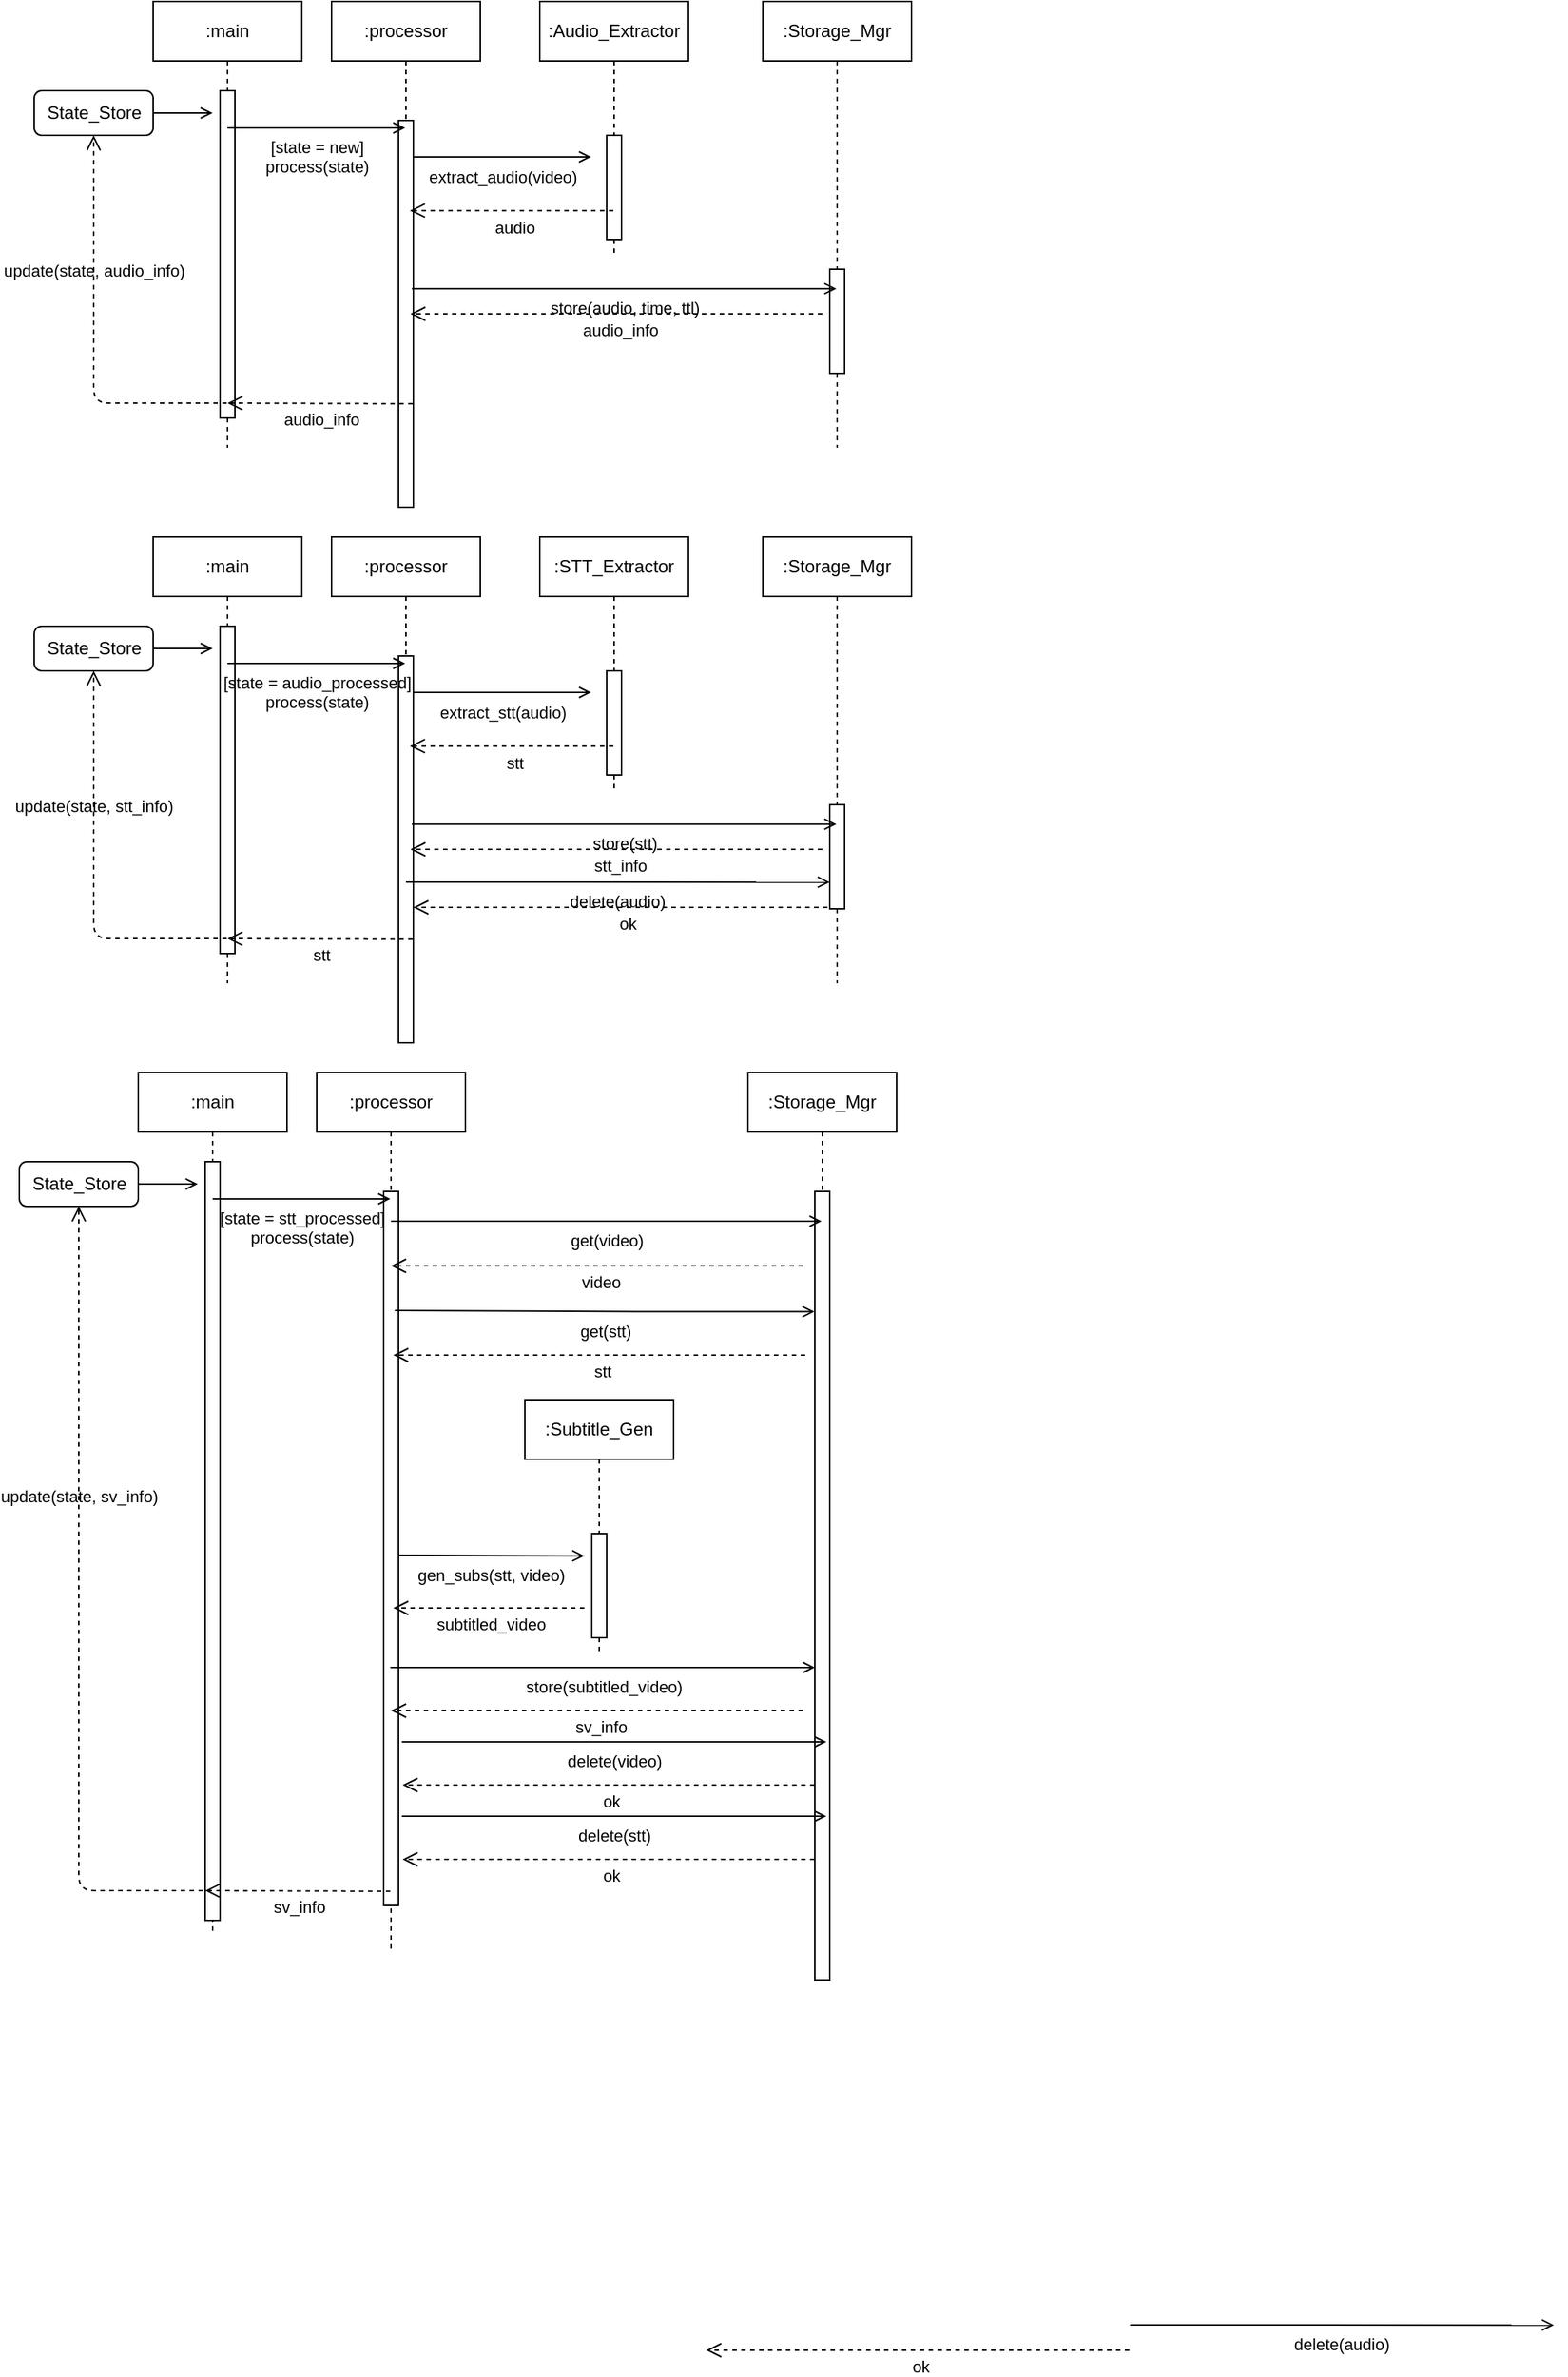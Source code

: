 <mxfile>
    <diagram id="cue2h5ZaTr38KypMYBVl" name="Page-1">
        <mxGraphModel dx="1566" dy="655" grid="1" gridSize="10" guides="1" tooltips="1" connect="1" arrows="1" fold="1" page="1" pageScale="1" pageWidth="827" pageHeight="1169" math="0" shadow="0">
            <root>
                <mxCell id="0"/>
                <mxCell id="1" parent="0"/>
                <mxCell id="14" value="State_Store" style="html=1;rounded=1;absoluteArcSize=1;arcSize=10;" vertex="1" parent="1">
                    <mxGeometry x="20" y="80" width="80" height="30" as="geometry"/>
                </mxCell>
                <mxCell id="15" value="" style="endArrow=open;html=1;rounded=0;align=center;verticalAlign=top;endFill=0;labelBackgroundColor=none;endSize=6;" edge="1" source="14" parent="1">
                    <mxGeometry relative="1" as="geometry">
                        <mxPoint x="140" y="95" as="targetPoint"/>
                    </mxGeometry>
                </mxCell>
                <mxCell id="19" value=":main" style="shape=umlLifeline;perimeter=lifelinePerimeter;whiteSpace=wrap;html=1;container=1;collapsible=0;recursiveResize=0;outlineConnect=0;" vertex="1" parent="1">
                    <mxGeometry x="100" y="20" width="100" height="300" as="geometry"/>
                </mxCell>
                <mxCell id="20" value="" style="html=1;points=[];perimeter=orthogonalPerimeter;" vertex="1" parent="19">
                    <mxGeometry x="45" y="60" width="10" height="220" as="geometry"/>
                </mxCell>
                <mxCell id="21" value=":processor" style="shape=umlLifeline;perimeter=lifelinePerimeter;whiteSpace=wrap;html=1;container=1;collapsible=0;recursiveResize=0;outlineConnect=0;" vertex="1" parent="1">
                    <mxGeometry x="220" y="20" width="100" height="340" as="geometry"/>
                </mxCell>
                <mxCell id="22" value="" style="html=1;points=[];perimeter=orthogonalPerimeter;" vertex="1" parent="21">
                    <mxGeometry x="45" y="80" width="10" height="260" as="geometry"/>
                </mxCell>
                <mxCell id="23" value=":Audio_Extractor" style="shape=umlLifeline;perimeter=lifelinePerimeter;whiteSpace=wrap;html=1;container=1;collapsible=0;recursiveResize=0;outlineConnect=0;" vertex="1" parent="1">
                    <mxGeometry x="360" y="20" width="100" height="170" as="geometry"/>
                </mxCell>
                <mxCell id="24" value="" style="html=1;points=[];perimeter=orthogonalPerimeter;" vertex="1" parent="23">
                    <mxGeometry x="45" y="90" width="10" height="70" as="geometry"/>
                </mxCell>
                <mxCell id="30" value="extract_audio(video)" style="endArrow=open;html=1;rounded=0;align=center;verticalAlign=top;endFill=0;labelBackgroundColor=none;endSize=6;" edge="1" parent="23">
                    <mxGeometry relative="1" as="geometry">
                        <mxPoint x="34.5" y="104.5" as="targetPoint"/>
                        <mxPoint x="-85" y="104.5" as="sourcePoint"/>
                    </mxGeometry>
                </mxCell>
                <mxCell id="25" value="[state = new]&lt;br&gt;process(state)" style="endArrow=open;html=1;rounded=0;align=center;verticalAlign=top;endFill=0;labelBackgroundColor=none;endSize=6;" edge="1" parent="1">
                    <mxGeometry relative="1" as="geometry">
                        <mxPoint x="269.5" y="105" as="targetPoint"/>
                        <mxPoint x="150" y="105" as="sourcePoint"/>
                    </mxGeometry>
                </mxCell>
                <mxCell id="28" value=":Storage_Mgr" style="shape=umlLifeline;perimeter=lifelinePerimeter;whiteSpace=wrap;html=1;container=1;collapsible=0;recursiveResize=0;outlineConnect=0;" vertex="1" parent="1">
                    <mxGeometry x="510" y="20" width="100" height="300" as="geometry"/>
                </mxCell>
                <mxCell id="29" value="" style="html=1;points=[];perimeter=orthogonalPerimeter;" vertex="1" parent="28">
                    <mxGeometry x="45" y="180" width="10" height="70" as="geometry"/>
                </mxCell>
                <mxCell id="33" value="store(audio, time, ttl)" style="endArrow=open;html=1;rounded=0;align=center;verticalAlign=top;endFill=0;labelBackgroundColor=none;endSize=6;exitX=0.9;exitY=0.435;exitDx=0;exitDy=0;exitPerimeter=0;" edge="1" parent="1">
                    <mxGeometry relative="1" as="geometry">
                        <mxPoint x="559.5" y="213.1" as="targetPoint"/>
                        <mxPoint x="274" y="213.1" as="sourcePoint"/>
                    </mxGeometry>
                </mxCell>
                <mxCell id="34" value="audio_info" style="endArrow=open;startArrow=none;endFill=0;startFill=0;endSize=8;html=1;verticalAlign=bottom;dashed=1;labelBackgroundColor=none;" edge="1" parent="1">
                    <mxGeometry x="-0.007" y="20" width="160" relative="1" as="geometry">
                        <mxPoint x="550" y="230" as="sourcePoint"/>
                        <mxPoint x="273" y="230" as="targetPoint"/>
                        <mxPoint x="1" as="offset"/>
                    </mxGeometry>
                </mxCell>
                <mxCell id="40" value="audio_info" style="endArrow=open;startArrow=none;endFill=0;startFill=0;endSize=8;html=1;verticalAlign=bottom;dashed=1;labelBackgroundColor=none;" edge="1" parent="1">
                    <mxGeometry x="-0.007" y="20" width="160" relative="1" as="geometry">
                        <mxPoint x="274.5" y="290.42" as="sourcePoint"/>
                        <mxPoint x="150.0" y="290" as="targetPoint"/>
                        <mxPoint x="1" as="offset"/>
                    </mxGeometry>
                </mxCell>
                <mxCell id="41" value="update(state, audio_info)" style="endArrow=open;startArrow=none;endFill=0;startFill=0;endSize=8;html=1;verticalAlign=bottom;dashed=1;labelBackgroundColor=none;entryX=0.5;entryY=1;entryDx=0;entryDy=0;" edge="1" parent="1" source="19" target="14">
                    <mxGeometry x="0.258" width="160" relative="1" as="geometry">
                        <mxPoint x="60" y="290" as="sourcePoint"/>
                        <mxPoint x="160.0" y="300" as="targetPoint"/>
                        <mxPoint as="offset"/>
                        <Array as="points">
                            <mxPoint x="60" y="290"/>
                        </Array>
                    </mxGeometry>
                </mxCell>
                <mxCell id="42" value="audio" style="endArrow=open;startArrow=none;endFill=0;startFill=0;endSize=8;html=1;verticalAlign=bottom;dashed=1;labelBackgroundColor=none;entryX=0.767;entryY=0.233;entryDx=0;entryDy=0;entryPerimeter=0;" edge="1" parent="1" source="23" target="22">
                    <mxGeometry x="-0.007" y="20" width="160" relative="1" as="geometry">
                        <mxPoint x="560" y="240" as="sourcePoint"/>
                        <mxPoint x="283.0" y="240" as="targetPoint"/>
                        <mxPoint x="1" as="offset"/>
                    </mxGeometry>
                </mxCell>
                <mxCell id="43" value="State_Store" style="html=1;rounded=1;absoluteArcSize=1;arcSize=10;" vertex="1" parent="1">
                    <mxGeometry x="20" y="440" width="80" height="30" as="geometry"/>
                </mxCell>
                <mxCell id="44" value="" style="endArrow=open;html=1;rounded=0;align=center;verticalAlign=top;endFill=0;labelBackgroundColor=none;endSize=6;" edge="1" source="43" parent="1">
                    <mxGeometry relative="1" as="geometry">
                        <mxPoint x="140" y="455.0" as="targetPoint"/>
                    </mxGeometry>
                </mxCell>
                <mxCell id="45" value=":main" style="shape=umlLifeline;perimeter=lifelinePerimeter;whiteSpace=wrap;html=1;container=1;collapsible=0;recursiveResize=0;outlineConnect=0;" vertex="1" parent="1">
                    <mxGeometry x="100" y="380" width="100" height="300" as="geometry"/>
                </mxCell>
                <mxCell id="46" value="" style="html=1;points=[];perimeter=orthogonalPerimeter;" vertex="1" parent="45">
                    <mxGeometry x="45" y="60" width="10" height="220" as="geometry"/>
                </mxCell>
                <mxCell id="47" value=":processor" style="shape=umlLifeline;perimeter=lifelinePerimeter;whiteSpace=wrap;html=1;container=1;collapsible=0;recursiveResize=0;outlineConnect=0;" vertex="1" parent="1">
                    <mxGeometry x="220" y="380" width="100" height="340" as="geometry"/>
                </mxCell>
                <mxCell id="48" value="" style="html=1;points=[];perimeter=orthogonalPerimeter;" vertex="1" parent="47">
                    <mxGeometry x="45" y="80" width="10" height="260" as="geometry"/>
                </mxCell>
                <mxCell id="49" value="ok" style="endArrow=open;startArrow=none;endFill=0;startFill=0;endSize=8;html=1;verticalAlign=bottom;dashed=1;labelBackgroundColor=none;" edge="1" parent="47" source="54">
                    <mxGeometry x="-0.007" y="20" width="160" relative="1" as="geometry">
                        <mxPoint x="444.5" y="249" as="sourcePoint"/>
                        <mxPoint x="55" y="249" as="targetPoint"/>
                        <mxPoint x="1" as="offset"/>
                    </mxGeometry>
                </mxCell>
                <mxCell id="50" value=":STT_Extractor" style="shape=umlLifeline;perimeter=lifelinePerimeter;whiteSpace=wrap;html=1;container=1;collapsible=0;recursiveResize=0;outlineConnect=0;" vertex="1" parent="1">
                    <mxGeometry x="360" y="380" width="100" height="170" as="geometry"/>
                </mxCell>
                <mxCell id="51" value="" style="html=1;points=[];perimeter=orthogonalPerimeter;" vertex="1" parent="50">
                    <mxGeometry x="45" y="90" width="10" height="70" as="geometry"/>
                </mxCell>
                <mxCell id="52" value="extract_stt(audio)" style="endArrow=open;html=1;rounded=0;align=center;verticalAlign=top;endFill=0;labelBackgroundColor=none;endSize=6;" edge="1" parent="50">
                    <mxGeometry relative="1" as="geometry">
                        <mxPoint x="34.5" y="104.5" as="targetPoint"/>
                        <mxPoint x="-85" y="104.5" as="sourcePoint"/>
                    </mxGeometry>
                </mxCell>
                <mxCell id="53" value="[state = audio_processed]&lt;br&gt;process(state)" style="endArrow=open;html=1;rounded=0;align=center;verticalAlign=top;endFill=0;labelBackgroundColor=none;endSize=6;" edge="1" parent="1">
                    <mxGeometry relative="1" as="geometry">
                        <mxPoint x="269.5" y="465" as="targetPoint"/>
                        <mxPoint x="150" y="465" as="sourcePoint"/>
                    </mxGeometry>
                </mxCell>
                <mxCell id="54" value=":Storage_Mgr" style="shape=umlLifeline;perimeter=lifelinePerimeter;whiteSpace=wrap;html=1;container=1;collapsible=0;recursiveResize=0;outlineConnect=0;" vertex="1" parent="1">
                    <mxGeometry x="510" y="380" width="100" height="300" as="geometry"/>
                </mxCell>
                <mxCell id="55" value="" style="html=1;points=[];perimeter=orthogonalPerimeter;" vertex="1" parent="54">
                    <mxGeometry x="45" y="180" width="10" height="70" as="geometry"/>
                </mxCell>
                <mxCell id="56" value="delete(audio)" style="endArrow=open;html=1;rounded=0;align=center;verticalAlign=top;endFill=0;labelBackgroundColor=none;endSize=6;" edge="1" parent="54">
                    <mxGeometry relative="1" as="geometry">
                        <mxPoint x="45" y="232.1" as="targetPoint"/>
                        <mxPoint x="-240" y="232" as="sourcePoint"/>
                    </mxGeometry>
                </mxCell>
                <mxCell id="57" value="store(stt)" style="endArrow=open;html=1;rounded=0;align=center;verticalAlign=top;endFill=0;labelBackgroundColor=none;endSize=6;exitX=0.9;exitY=0.435;exitDx=0;exitDy=0;exitPerimeter=0;" edge="1" source="48" target="54" parent="1">
                    <mxGeometry relative="1" as="geometry">
                        <mxPoint x="620" y="590" as="targetPoint"/>
                        <mxPoint x="330" y="570" as="sourcePoint"/>
                    </mxGeometry>
                </mxCell>
                <mxCell id="58" value="stt_info" style="endArrow=open;startArrow=none;endFill=0;startFill=0;endSize=8;html=1;verticalAlign=bottom;dashed=1;labelBackgroundColor=none;" edge="1" parent="1">
                    <mxGeometry x="-0.007" y="20" width="160" relative="1" as="geometry">
                        <mxPoint x="550" y="590" as="sourcePoint"/>
                        <mxPoint x="273.0" y="590" as="targetPoint"/>
                        <mxPoint x="1" as="offset"/>
                    </mxGeometry>
                </mxCell>
                <mxCell id="59" value="stt" style="endArrow=open;startArrow=none;endFill=0;startFill=0;endSize=8;html=1;verticalAlign=bottom;dashed=1;labelBackgroundColor=none;" edge="1" parent="1">
                    <mxGeometry x="-0.007" y="20" width="160" relative="1" as="geometry">
                        <mxPoint x="274.5" y="650.42" as="sourcePoint"/>
                        <mxPoint x="150.0" y="650" as="targetPoint"/>
                        <mxPoint x="1" as="offset"/>
                    </mxGeometry>
                </mxCell>
                <mxCell id="60" value="update(state, stt_info)" style="endArrow=open;startArrow=none;endFill=0;startFill=0;endSize=8;html=1;verticalAlign=bottom;dashed=1;labelBackgroundColor=none;entryX=0.5;entryY=1;entryDx=0;entryDy=0;" edge="1" source="45" target="43" parent="1">
                    <mxGeometry x="0.258" width="160" relative="1" as="geometry">
                        <mxPoint x="60" y="650" as="sourcePoint"/>
                        <mxPoint x="160.0" y="660" as="targetPoint"/>
                        <mxPoint as="offset"/>
                        <Array as="points">
                            <mxPoint x="60" y="650"/>
                        </Array>
                    </mxGeometry>
                </mxCell>
                <mxCell id="61" value="stt" style="endArrow=open;startArrow=none;endFill=0;startFill=0;endSize=8;html=1;verticalAlign=bottom;dashed=1;labelBackgroundColor=none;entryX=0.767;entryY=0.233;entryDx=0;entryDy=0;entryPerimeter=0;" edge="1" source="50" target="48" parent="1">
                    <mxGeometry x="-0.007" y="20" width="160" relative="1" as="geometry">
                        <mxPoint x="560" y="600" as="sourcePoint"/>
                        <mxPoint x="283.0" y="600" as="targetPoint"/>
                        <mxPoint x="1" as="offset"/>
                    </mxGeometry>
                </mxCell>
                <mxCell id="63" value="State_Store" style="html=1;rounded=1;absoluteArcSize=1;arcSize=10;" vertex="1" parent="1">
                    <mxGeometry x="10" y="800" width="80" height="30" as="geometry"/>
                </mxCell>
                <mxCell id="64" value="" style="endArrow=open;html=1;rounded=0;align=center;verticalAlign=top;endFill=0;labelBackgroundColor=none;endSize=6;" edge="1" source="63" parent="1">
                    <mxGeometry relative="1" as="geometry">
                        <mxPoint x="130" y="815.0" as="targetPoint"/>
                    </mxGeometry>
                </mxCell>
                <mxCell id="65" value=":main" style="shape=umlLifeline;perimeter=lifelinePerimeter;whiteSpace=wrap;html=1;container=1;collapsible=0;recursiveResize=0;outlineConnect=0;" vertex="1" parent="1">
                    <mxGeometry x="90" y="740" width="100" height="580" as="geometry"/>
                </mxCell>
                <mxCell id="66" value="" style="html=1;points=[];perimeter=orthogonalPerimeter;" vertex="1" parent="65">
                    <mxGeometry x="45" y="60" width="10" height="510" as="geometry"/>
                </mxCell>
                <mxCell id="67" value=":processor" style="shape=umlLifeline;perimeter=lifelinePerimeter;whiteSpace=wrap;html=1;container=1;collapsible=0;recursiveResize=0;outlineConnect=0;" vertex="1" parent="1">
                    <mxGeometry x="210" y="740" width="100" height="590" as="geometry"/>
                </mxCell>
                <mxCell id="68" value="" style="html=1;points=[];perimeter=orthogonalPerimeter;" vertex="1" parent="67">
                    <mxGeometry x="45" y="80" width="10" height="480" as="geometry"/>
                </mxCell>
                <mxCell id="79" value="sv_info" style="endArrow=open;startArrow=none;endFill=0;startFill=0;endSize=8;html=1;verticalAlign=bottom;dashed=1;labelBackgroundColor=none;" edge="1" parent="67">
                    <mxGeometry x="-0.007" y="20" width="160" relative="1" as="geometry">
                        <mxPoint x="49.5" y="550.42" as="sourcePoint"/>
                        <mxPoint x="-75.0" y="550" as="targetPoint"/>
                        <mxPoint x="1" as="offset"/>
                    </mxGeometry>
                </mxCell>
                <mxCell id="70" value=":Subtitle_Gen" style="shape=umlLifeline;perimeter=lifelinePerimeter;whiteSpace=wrap;html=1;container=1;collapsible=0;recursiveResize=0;outlineConnect=0;" vertex="1" parent="1">
                    <mxGeometry x="350" y="960" width="100" height="170" as="geometry"/>
                </mxCell>
                <mxCell id="71" value="" style="html=1;points=[];perimeter=orthogonalPerimeter;" vertex="1" parent="70">
                    <mxGeometry x="45" y="90" width="10" height="70" as="geometry"/>
                </mxCell>
                <mxCell id="72" value="gen_subs(stt, video)" style="endArrow=open;html=1;rounded=0;align=center;verticalAlign=top;endFill=0;labelBackgroundColor=none;endSize=6;" edge="1" parent="70">
                    <mxGeometry relative="1" as="geometry">
                        <mxPoint x="40" y="105" as="targetPoint"/>
                        <mxPoint x="-85" y="104.5" as="sourcePoint"/>
                    </mxGeometry>
                </mxCell>
                <mxCell id="73" value="[state = stt_processed]&lt;br&gt;process(state)" style="endArrow=open;html=1;rounded=0;align=center;verticalAlign=top;endFill=0;labelBackgroundColor=none;endSize=6;" edge="1" parent="1">
                    <mxGeometry relative="1" as="geometry">
                        <mxPoint x="259.5" y="825.0" as="targetPoint"/>
                        <mxPoint x="140" y="825.0" as="sourcePoint"/>
                    </mxGeometry>
                </mxCell>
                <mxCell id="74" value=":Storage_Mgr" style="shape=umlLifeline;perimeter=lifelinePerimeter;whiteSpace=wrap;html=1;container=1;collapsible=0;recursiveResize=0;outlineConnect=0;" vertex="1" parent="1">
                    <mxGeometry x="500" y="740" width="100" height="610" as="geometry"/>
                </mxCell>
                <mxCell id="75" value="" style="html=1;points=[];perimeter=orthogonalPerimeter;" vertex="1" parent="74">
                    <mxGeometry x="45" y="80" width="10" height="530" as="geometry"/>
                </mxCell>
                <mxCell id="87" value="ok" style="endArrow=open;startArrow=none;endFill=0;startFill=0;endSize=8;html=1;verticalAlign=bottom;dashed=1;labelBackgroundColor=none;" edge="1" parent="74">
                    <mxGeometry x="-0.007" y="20" width="160" relative="1" as="geometry">
                        <mxPoint x="256.5" y="859" as="sourcePoint"/>
                        <mxPoint x="-28" y="859" as="targetPoint"/>
                        <mxPoint x="1" as="offset"/>
                    </mxGeometry>
                </mxCell>
                <mxCell id="89" value="delete(audio)" style="endArrow=open;html=1;rounded=0;align=center;verticalAlign=top;endFill=0;labelBackgroundColor=none;endSize=6;" edge="1" parent="74">
                    <mxGeometry relative="1" as="geometry">
                        <mxPoint x="542" y="842.1" as="targetPoint"/>
                        <mxPoint x="257" y="842" as="sourcePoint"/>
                    </mxGeometry>
                </mxCell>
                <mxCell id="91" value="sv_info" style="endArrow=open;startArrow=none;endFill=0;startFill=0;endSize=8;html=1;verticalAlign=bottom;dashed=1;labelBackgroundColor=none;" edge="1" parent="74">
                    <mxGeometry x="-0.007" y="20" width="160" relative="1" as="geometry">
                        <mxPoint x="37" y="429" as="sourcePoint"/>
                        <mxPoint x="-240.0" y="429" as="targetPoint"/>
                        <mxPoint x="1" as="offset"/>
                    </mxGeometry>
                </mxCell>
                <mxCell id="77" value="get(video)" style="endArrow=open;html=1;rounded=0;align=center;verticalAlign=top;endFill=0;labelBackgroundColor=none;endSize=6;" edge="1" source="67" target="74" parent="1">
                    <mxGeometry relative="1" as="geometry">
                        <mxPoint x="610" y="950" as="targetPoint"/>
                        <mxPoint x="320" y="930" as="sourcePoint"/>
                        <Array as="points">
                            <mxPoint x="430" y="840"/>
                        </Array>
                    </mxGeometry>
                </mxCell>
                <mxCell id="80" value="update(state, sv_info)" style="endArrow=open;startArrow=none;endFill=0;startFill=0;endSize=8;html=1;verticalAlign=bottom;dashed=1;labelBackgroundColor=none;entryX=0.5;entryY=1;entryDx=0;entryDy=0;" edge="1" source="65" target="63" parent="1">
                    <mxGeometry x="0.258" width="160" relative="1" as="geometry">
                        <mxPoint x="50" y="1010" as="sourcePoint"/>
                        <mxPoint x="150.0" y="1020" as="targetPoint"/>
                        <mxPoint as="offset"/>
                        <Array as="points">
                            <mxPoint x="50" y="1290"/>
                            <mxPoint x="50" y="1010"/>
                        </Array>
                    </mxGeometry>
                </mxCell>
                <mxCell id="83" value="video" style="endArrow=open;startArrow=none;endFill=0;startFill=0;endSize=8;html=1;verticalAlign=bottom;dashed=1;labelBackgroundColor=none;" edge="1" parent="1">
                    <mxGeometry x="-0.007" y="20" width="160" relative="1" as="geometry">
                        <mxPoint x="537" y="870" as="sourcePoint"/>
                        <mxPoint x="260.0" y="870" as="targetPoint"/>
                        <mxPoint x="1" as="offset"/>
                    </mxGeometry>
                </mxCell>
                <mxCell id="84" value="get(stt)" style="endArrow=open;html=1;rounded=0;align=center;verticalAlign=top;endFill=0;labelBackgroundColor=none;endSize=6;exitX=1.233;exitY=0.074;exitDx=0;exitDy=0;exitPerimeter=0;" edge="1" parent="1">
                    <mxGeometry relative="1" as="geometry">
                        <mxPoint x="544.75" y="900.76" as="targetPoint"/>
                        <mxPoint x="262.58" y="900" as="sourcePoint"/>
                        <Array as="points">
                            <mxPoint x="425.25" y="900.76"/>
                        </Array>
                    </mxGeometry>
                </mxCell>
                <mxCell id="85" value="stt" style="endArrow=open;startArrow=none;endFill=0;startFill=0;endSize=8;html=1;verticalAlign=bottom;dashed=1;labelBackgroundColor=none;" edge="1" parent="1">
                    <mxGeometry x="-0.007" y="20" width="160" relative="1" as="geometry">
                        <mxPoint x="538.5" y="930" as="sourcePoint"/>
                        <mxPoint x="261.5" y="930" as="targetPoint"/>
                        <mxPoint x="1" as="offset"/>
                    </mxGeometry>
                </mxCell>
                <mxCell id="86" value="subtitled_video" style="endArrow=open;startArrow=none;endFill=0;startFill=0;endSize=8;html=1;verticalAlign=bottom;dashed=1;labelBackgroundColor=none;" edge="1" parent="1">
                    <mxGeometry x="-0.007" y="20" width="160" relative="1" as="geometry">
                        <mxPoint x="390" y="1100" as="sourcePoint"/>
                        <mxPoint x="261.5" y="1100" as="targetPoint"/>
                        <mxPoint x="1" as="offset"/>
                    </mxGeometry>
                </mxCell>
                <mxCell id="90" value="store(subtitled_video)" style="endArrow=open;html=1;rounded=0;align=center;verticalAlign=top;endFill=0;labelBackgroundColor=none;endSize=6;exitX=0.9;exitY=0.435;exitDx=0;exitDy=0;exitPerimeter=0;" edge="1" parent="1">
                    <mxGeometry relative="1" as="geometry">
                        <mxPoint x="545" y="1140" as="targetPoint"/>
                        <mxPoint x="259.5" y="1140" as="sourcePoint"/>
                    </mxGeometry>
                </mxCell>
                <mxCell id="95" value="ok" style="endArrow=open;startArrow=none;endFill=0;startFill=0;endSize=8;html=1;verticalAlign=bottom;dashed=1;labelBackgroundColor=none;" edge="1" parent="1">
                    <mxGeometry x="-0.007" y="20" width="160" relative="1" as="geometry">
                        <mxPoint x="544.75" y="1219.0" as="sourcePoint"/>
                        <mxPoint x="267.75" y="1219.0" as="targetPoint"/>
                        <mxPoint x="1" as="offset"/>
                    </mxGeometry>
                </mxCell>
                <mxCell id="96" value="delete(video)" style="endArrow=open;html=1;rounded=0;align=center;verticalAlign=top;endFill=0;labelBackgroundColor=none;endSize=6;exitX=0.9;exitY=0.435;exitDx=0;exitDy=0;exitPerimeter=0;" edge="1" parent="1">
                    <mxGeometry relative="1" as="geometry">
                        <mxPoint x="552.75" y="1190" as="targetPoint"/>
                        <mxPoint x="267.25" y="1190" as="sourcePoint"/>
                    </mxGeometry>
                </mxCell>
                <mxCell id="97" value="ok" style="endArrow=open;startArrow=none;endFill=0;startFill=0;endSize=8;html=1;verticalAlign=bottom;dashed=1;labelBackgroundColor=none;" edge="1" parent="1">
                    <mxGeometry x="-0.007" y="20" width="160" relative="1" as="geometry">
                        <mxPoint x="544.75" y="1269.0" as="sourcePoint"/>
                        <mxPoint x="267.75" y="1269.0" as="targetPoint"/>
                        <mxPoint x="1" as="offset"/>
                    </mxGeometry>
                </mxCell>
                <mxCell id="98" value="delete(stt)" style="endArrow=open;html=1;rounded=0;align=center;verticalAlign=top;endFill=0;labelBackgroundColor=none;endSize=6;exitX=0.9;exitY=0.435;exitDx=0;exitDy=0;exitPerimeter=0;" edge="1" parent="1">
                    <mxGeometry relative="1" as="geometry">
                        <mxPoint x="552.75" y="1240" as="targetPoint"/>
                        <mxPoint x="267.25" y="1240" as="sourcePoint"/>
                    </mxGeometry>
                </mxCell>
            </root>
        </mxGraphModel>
    </diagram>
</mxfile>
